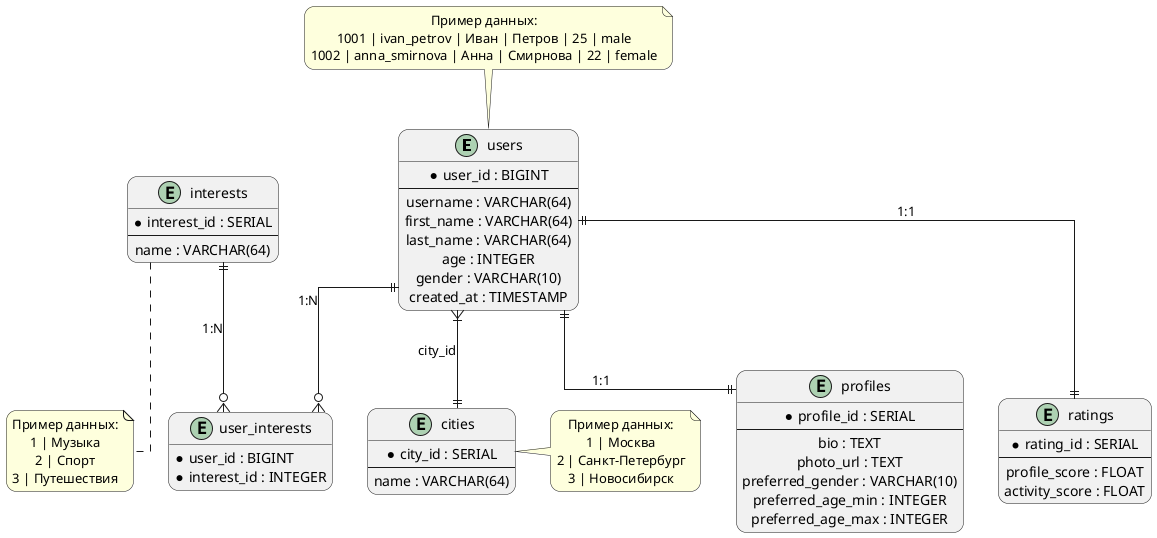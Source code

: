 @startuml DatingBot_Database_Schema_v2

skinparam linetype ortho
skinparam roundcorner 20
hide empty members
skinparam defaultTextAlignment center

entity "users" {
  * user_id : BIGINT
  --
  username : VARCHAR(64)
  first_name : VARCHAR(64)
  last_name : VARCHAR(64)
  age : INTEGER
  gender : VARCHAR(10)
  created_at : TIMESTAMP
}

entity "cities" {
  * city_id : SERIAL
  --
  name : VARCHAR(64)
}

entity "interests" {
  * interest_id : SERIAL
  --
  name : VARCHAR(64)
}

entity "profiles" {
  * profile_id : SERIAL
  --
  bio : TEXT
  photo_url : TEXT
  preferred_gender : VARCHAR(10)
  preferred_age_min : INTEGER
  preferred_age_max : INTEGER
}

entity "ratings" {
  * rating_id : SERIAL
  --
  profile_score : FLOAT
  activity_score : FLOAT
}

entity "user_interests" {
  * user_id : BIGINT
  * interest_id : INTEGER
}

' Связи между таблицами
users }|--|| cities : "city_id"
users ||--o{ user_interests : "1:N"
interests ||--o{ user_interests : "1:N"
users ||--|| profiles : "1:1"
users ||--|| ratings : "1:1"

' Примеры данных (необязательно, для наглядности)
note top of users
  Пример данных:
  1001 | ivan_petrov | Иван | Петров | 25 | male
  1002 | anna_smirnova | Анна | Смирнова | 22 | female
end note

note right of cities
  Пример данных:
  1 | Москва
  2 | Санкт-Петербург
  3 | Новосибирск
end note

note bottom of interests
  Пример данных:
  1 | Музыка
  2 | Спорт
  3 | Путешествия
end note

@enduml